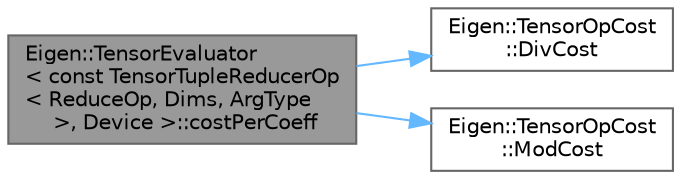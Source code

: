 digraph "Eigen::TensorEvaluator&lt; const TensorTupleReducerOp&lt; ReduceOp, Dims, ArgType &gt;, Device &gt;::costPerCoeff"
{
 // LATEX_PDF_SIZE
  bgcolor="transparent";
  edge [fontname=Helvetica,fontsize=10,labelfontname=Helvetica,labelfontsize=10];
  node [fontname=Helvetica,fontsize=10,shape=box,height=0.2,width=0.4];
  rankdir="LR";
  Node1 [id="Node000001",label="Eigen::TensorEvaluator\l\< const TensorTupleReducerOp\l\< ReduceOp, Dims, ArgType\l \>, Device \>::costPerCoeff",height=0.2,width=0.4,color="gray40", fillcolor="grey60", style="filled", fontcolor="black",tooltip=" "];
  Node1 -> Node2 [id="edge3_Node000001_Node000002",color="steelblue1",style="solid",tooltip=" "];
  Node2 [id="Node000002",label="Eigen::TensorOpCost\l::DivCost",height=0.2,width=0.4,color="grey40", fillcolor="white", style="filled",URL="$class_eigen_1_1_tensor_op_cost.html#ab5da69fab8e443d48fafa9880aa8691c",tooltip=" "];
  Node1 -> Node3 [id="edge4_Node000001_Node000003",color="steelblue1",style="solid",tooltip=" "];
  Node3 [id="Node000003",label="Eigen::TensorOpCost\l::ModCost",height=0.2,width=0.4,color="grey40", fillcolor="white", style="filled",URL="$class_eigen_1_1_tensor_op_cost.html#a7041e9d0ec3d9b67f951a6bfb68c3cc0",tooltip=" "];
}
